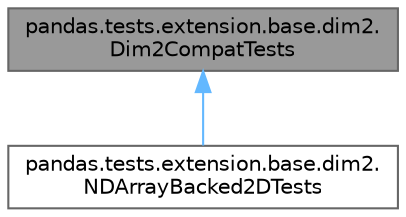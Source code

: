 digraph "pandas.tests.extension.base.dim2.Dim2CompatTests"
{
 // LATEX_PDF_SIZE
  bgcolor="transparent";
  edge [fontname=Helvetica,fontsize=10,labelfontname=Helvetica,labelfontsize=10];
  node [fontname=Helvetica,fontsize=10,shape=box,height=0.2,width=0.4];
  Node1 [id="Node000001",label="pandas.tests.extension.base.dim2.\lDim2CompatTests",height=0.2,width=0.4,color="gray40", fillcolor="grey60", style="filled", fontcolor="black",tooltip=" "];
  Node1 -> Node2 [id="edge2_Node000001_Node000002",dir="back",color="steelblue1",style="solid",tooltip=" "];
  Node2 [id="Node000002",label="pandas.tests.extension.base.dim2.\lNDArrayBacked2DTests",height=0.2,width=0.4,color="gray40", fillcolor="white", style="filled",URL="$classpandas_1_1tests_1_1extension_1_1base_1_1dim2_1_1NDArrayBacked2DTests.html",tooltip=" "];
}
